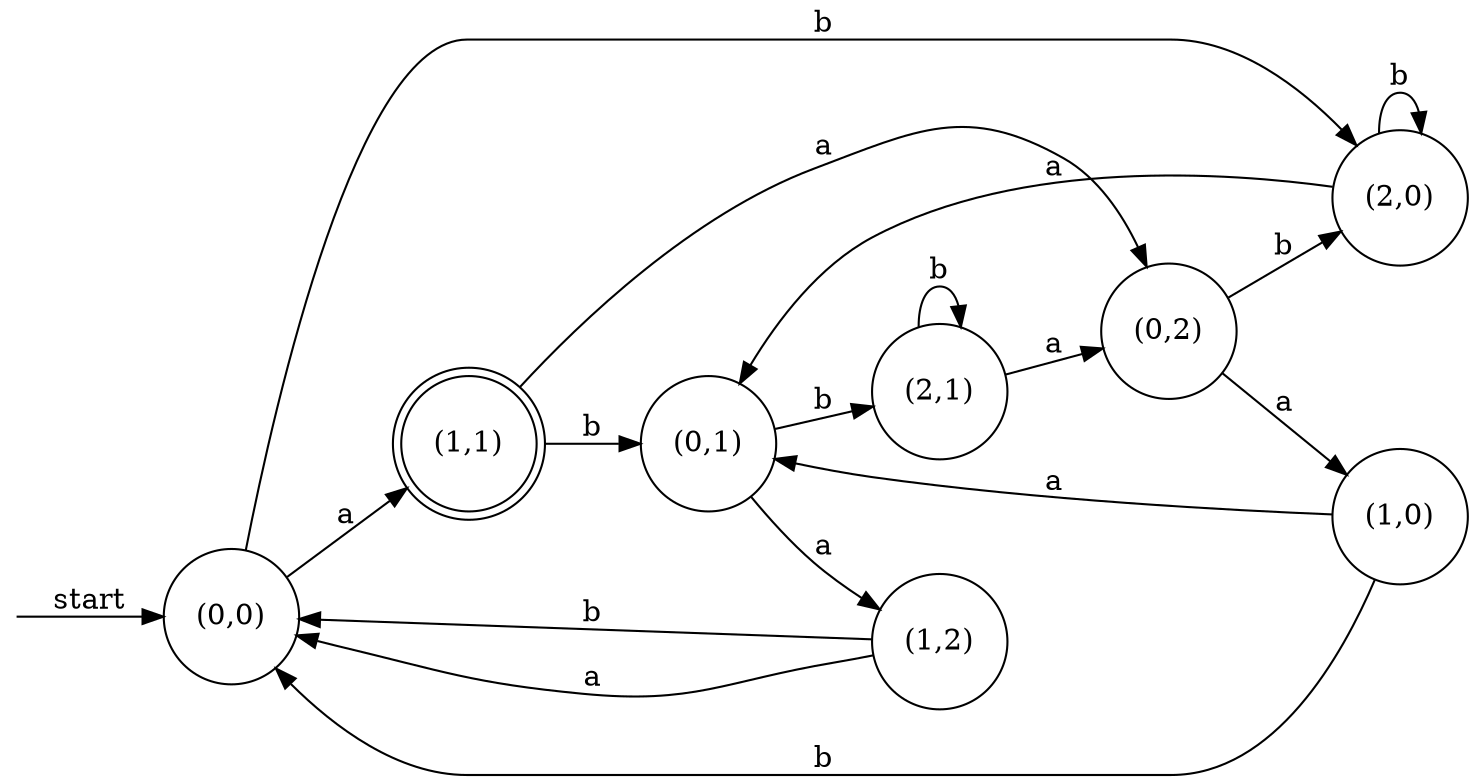 digraph dfa {
    rankdir = LR;
    node [shape = circle];
    __start [style = invis, shape = point];
    __start -> "(0,0)" [ label = "start" ];
    node [shape = doublecircle]; "(1,1)"
    node [shape = circle];
    "(1,2)" -> "(0,0)" [ label = "a" ];
    "(1,2)" -> "(0,0)" [ label = "b" ];
    "(1,0)" -> "(0,1)" [ label = "a" ];
    "(1,0)" -> "(0,0)" [ label = "b" ];
    "(1,1)" -> "(0,2)" [ label = "a" ];
    "(1,1)" -> "(0,1)" [ label = "b" ];
    "(0,2)" -> "(1,0)" [ label = "a" ];
    "(0,2)" -> "(2,0)" [ label = "b" ];
    "(0,0)" -> "(1,1)" [ label = "a" ];
    "(0,0)" -> "(2,0)" [ label = "b" ];
    "(0,1)" -> "(1,2)" [ label = "a" ];
    "(0,1)" -> "(2,1)" [ label = "b" ];
    "(2,0)" -> "(0,1)" [ label = "a" ];
    "(2,0)" -> "(2,0)" [ label = "b" ];
    "(2,1)" -> "(0,2)" [ label = "a" ];
    "(2,1)" -> "(2,1)" [ label = "b" ];
}
